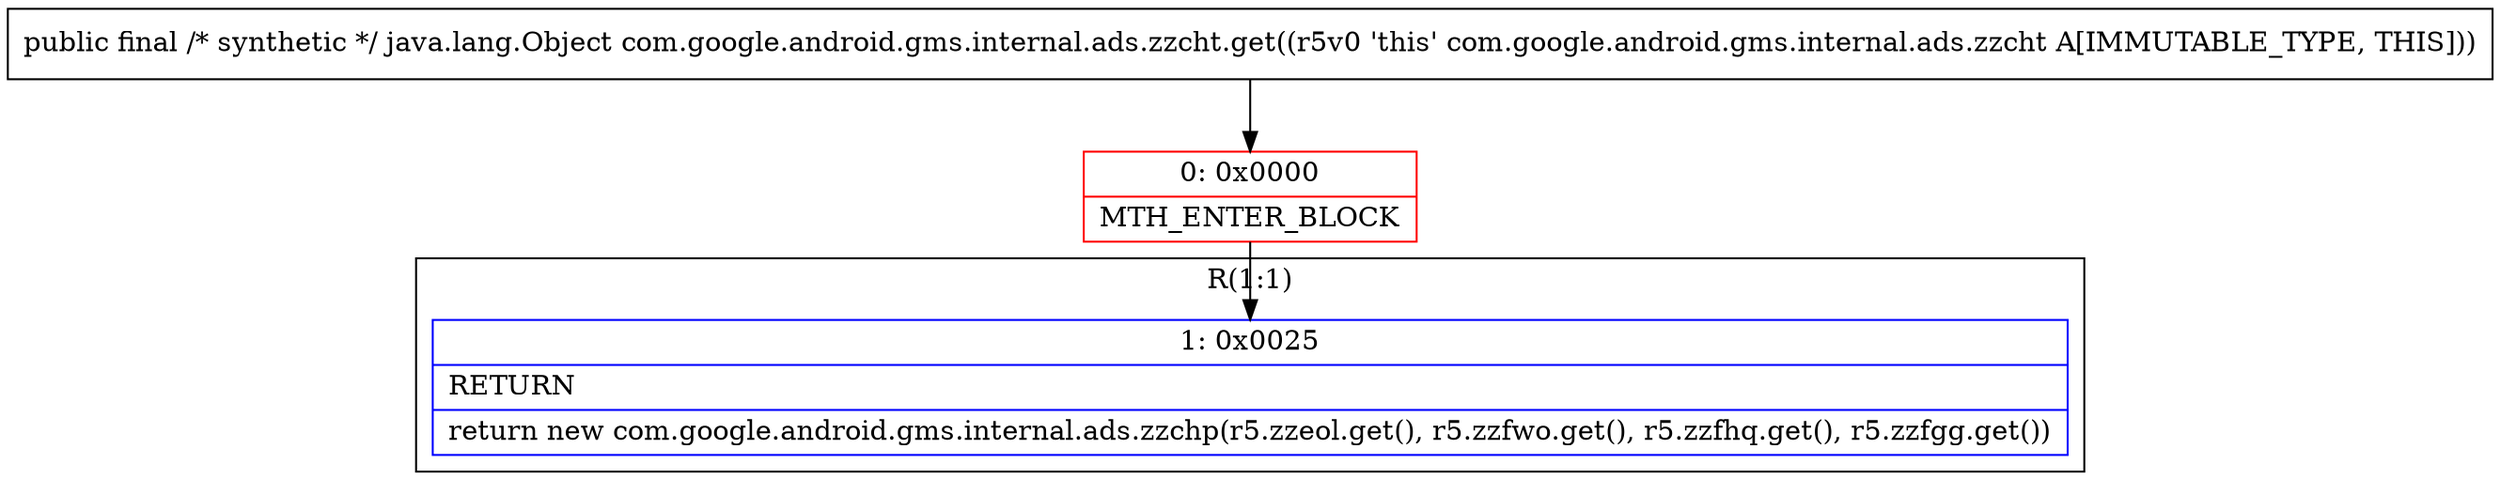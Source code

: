 digraph "CFG forcom.google.android.gms.internal.ads.zzcht.get()Ljava\/lang\/Object;" {
subgraph cluster_Region_807634729 {
label = "R(1:1)";
node [shape=record,color=blue];
Node_1 [shape=record,label="{1\:\ 0x0025|RETURN\l|return new com.google.android.gms.internal.ads.zzchp(r5.zzeol.get(), r5.zzfwo.get(), r5.zzfhq.get(), r5.zzfgg.get())\l}"];
}
Node_0 [shape=record,color=red,label="{0\:\ 0x0000|MTH_ENTER_BLOCK\l}"];
MethodNode[shape=record,label="{public final \/* synthetic *\/ java.lang.Object com.google.android.gms.internal.ads.zzcht.get((r5v0 'this' com.google.android.gms.internal.ads.zzcht A[IMMUTABLE_TYPE, THIS])) }"];
MethodNode -> Node_0;
Node_0 -> Node_1;
}

